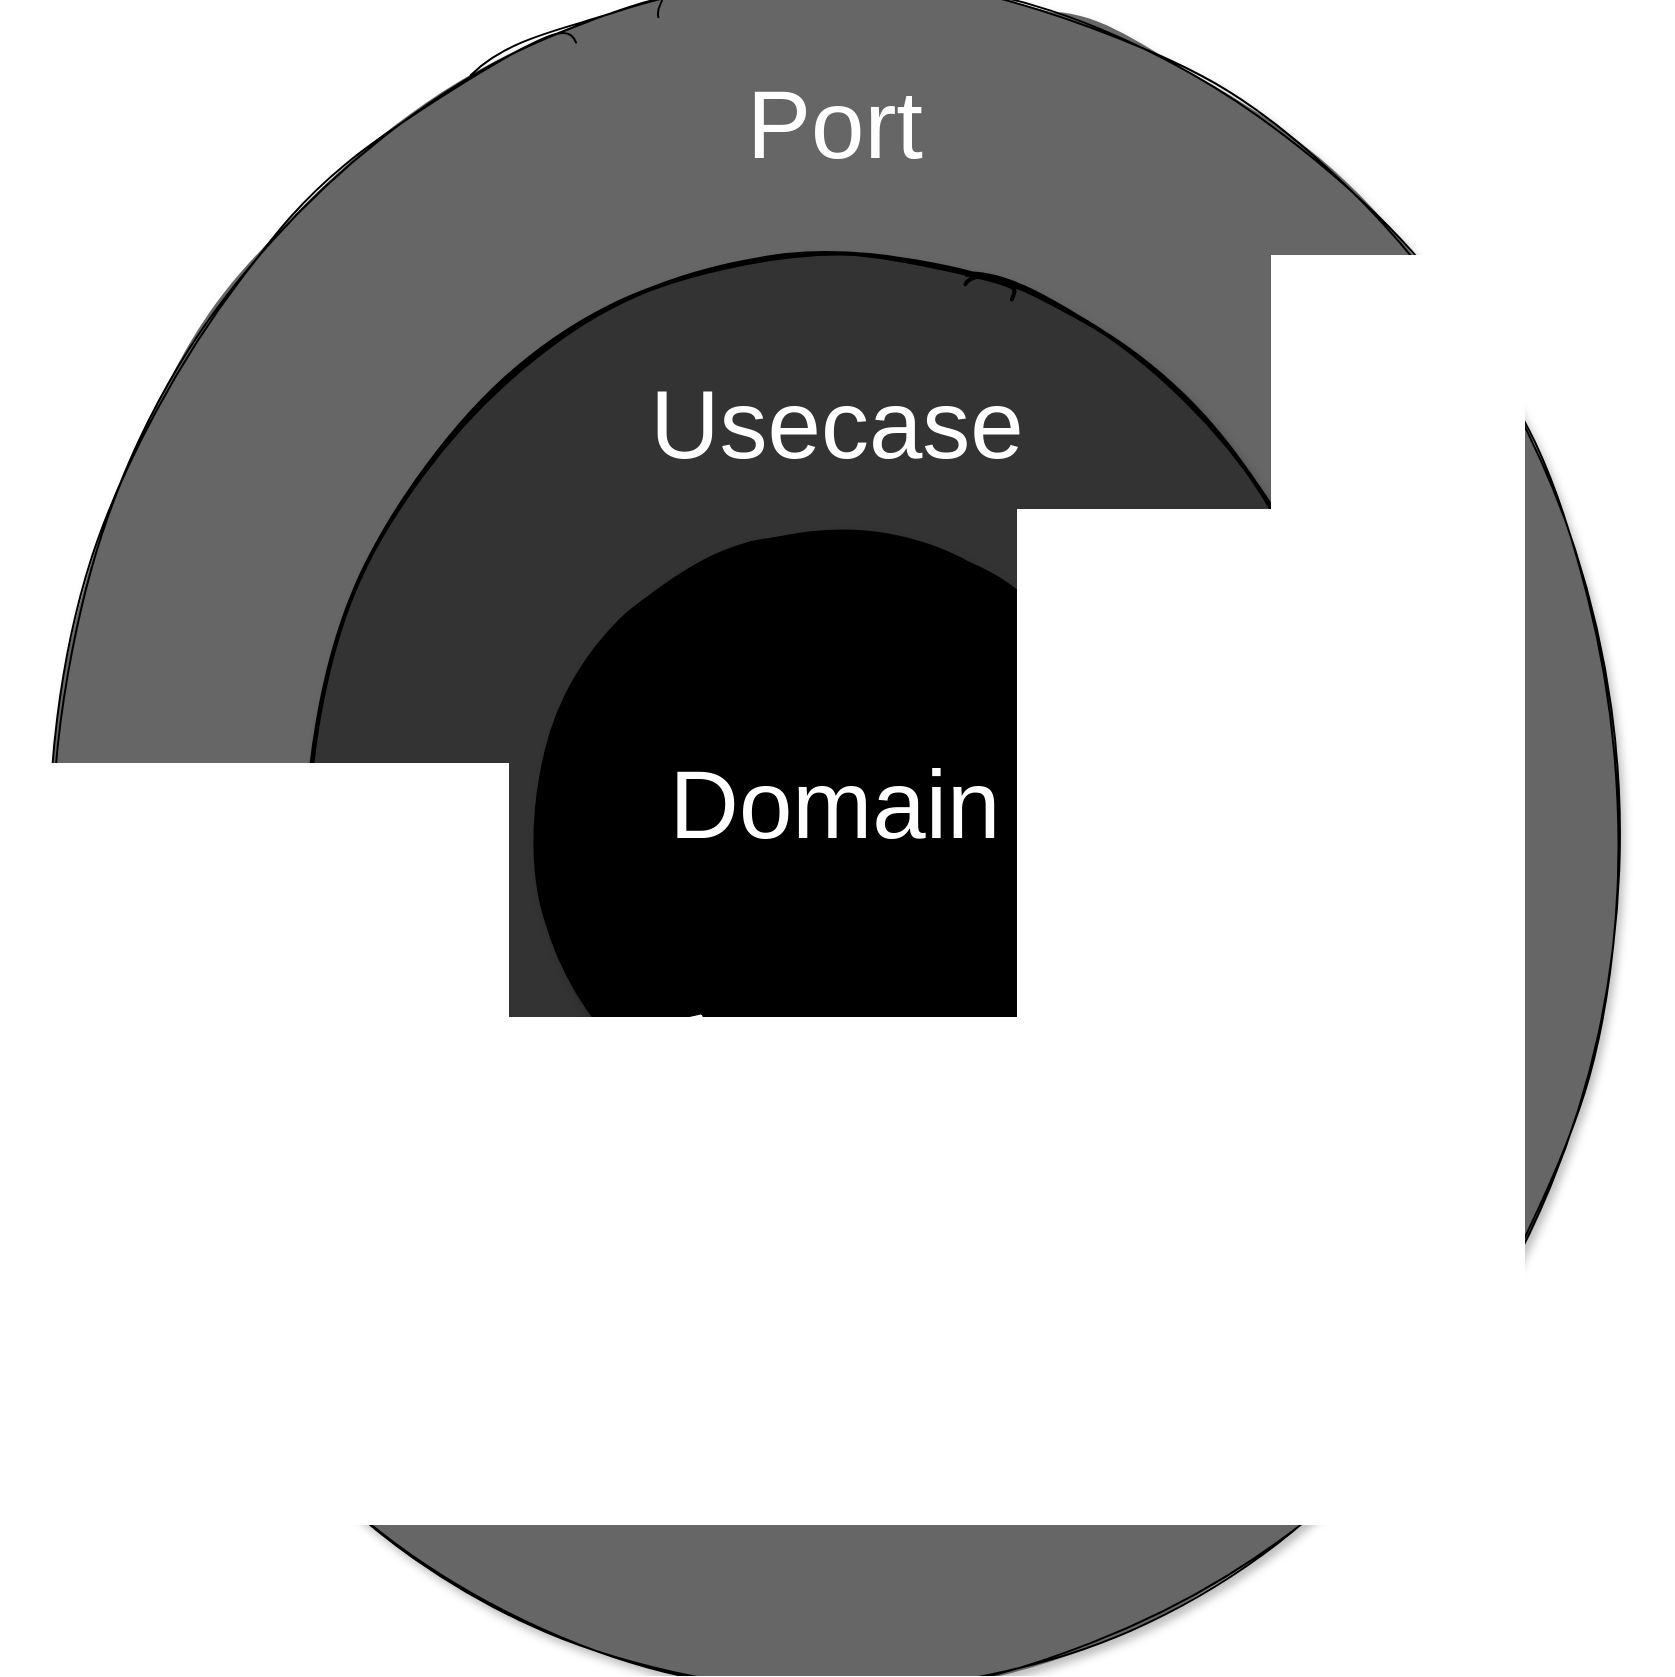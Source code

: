 <mxfile>
    <diagram id="X3B5c8TDgq4J66kD6RrP" name="Page-1">
        <mxGraphModel dx="640" dy="1002" grid="1" gridSize="10" guides="1" tooltips="1" connect="1" arrows="1" fold="1" page="1" pageScale="1" pageWidth="850" pageHeight="1100" math="0" shadow="0">
            <root>
                <mxCell id="0"/>
                <mxCell id="1" parent="0"/>
                <mxCell id="2" value="" style="ellipse;whiteSpace=wrap;html=1;aspect=fixed;rounded=0;sketch=1;fillColor=#666666;strokeWidth=1;gradientColor=none;strokeColor=default;shadow=1;fillStyle=solid;" parent="1" vertex="1">
                    <mxGeometry x="13" y="138" width="825" height="825" as="geometry"/>
                </mxCell>
                <mxCell id="3" value="" style="ellipse;whiteSpace=wrap;html=1;aspect=fixed;rounded=0;sketch=1;fillColor=#333333;strokeColor=default;strokeWidth=2;shadow=1;fillStyle=solid;" parent="1" vertex="1">
                    <mxGeometry x="148" y="273" width="555" height="555" as="geometry"/>
                </mxCell>
                <mxCell id="4" value="" style="ellipse;whiteSpace=wrap;html=1;aspect=fixed;rounded=0;sketch=1;fillColor=#000000;strokeWidth=3;fillStyle=solid;shadow=1;" parent="1" vertex="1">
                    <mxGeometry x="268" y="393" width="315" height="315" as="geometry"/>
                </mxCell>
                <mxCell id="15" value="" style="endArrow=classic;html=1;sketch=1;strokeWidth=2;strokeColor=#FFFFFF;shadow=1;curved=1;targetPerimeterSpacing=0;sourcePerimeterSpacing=0;" parent="1" edge="1">
                    <mxGeometry width="50" height="50" relative="1" as="geometry">
                        <mxPoint x="560" y="650" as="sourcePoint"/>
                        <mxPoint x="520" y="620" as="targetPoint"/>
                    </mxGeometry>
                </mxCell>
                <mxCell id="16" value="" style="endArrow=classic;html=1;sketch=1;strokeWidth=2;strokeColor=#FFFFFF;shadow=1;" parent="1" edge="1">
                    <mxGeometry width="50" height="50" relative="1" as="geometry">
                        <mxPoint x="440" y="860" as="sourcePoint"/>
                        <mxPoint x="440" y="800" as="targetPoint"/>
                    </mxGeometry>
                </mxCell>
                <mxCell id="18" value="" style="endArrow=classic;html=1;sketch=1;strokeWidth=2;strokeColor=#FFFFFF;shadow=1;fontColor=#FFFFFF;" parent="1" edge="1">
                    <mxGeometry width="50" height="50" relative="1" as="geometry">
                        <mxPoint x="200" y="770" as="sourcePoint"/>
                        <mxPoint x="360" y="640" as="targetPoint"/>
                    </mxGeometry>
                </mxCell>
                <mxCell id="19" value="&lt;font style=&quot;font-size: 48px&quot;&gt;Domain&lt;/font&gt;" style="text;html=1;resizable=0;autosize=1;align=center;verticalAlign=middle;points=[];fillColor=none;strokeColor=none;rounded=0;sketch=1;shadow=1;fontColor=#FFFFFF;" parent="1" vertex="1">
                    <mxGeometry x="335" y="520" width="180" height="30" as="geometry"/>
                </mxCell>
                <mxCell id="20" value="&lt;font style=&quot;font-size: 48px&quot;&gt;Usecase&lt;/font&gt;" style="text;html=1;resizable=0;autosize=1;align=center;verticalAlign=middle;points=[];fillColor=none;strokeColor=none;rounded=0;sketch=1;fontColor=#FFFFFF;" parent="1" vertex="1">
                    <mxGeometry x="325.5" y="330" width="200" height="30" as="geometry"/>
                </mxCell>
                <mxCell id="21" value="&lt;font style=&quot;font-size: 48px&quot;&gt;Port&lt;/font&gt;" style="text;html=1;resizable=0;autosize=1;align=center;verticalAlign=middle;points=[];fillColor=none;strokeColor=none;rounded=0;sketch=1;labelBackgroundColor=none;fontColor=#FFFFFF;" parent="1" vertex="1">
                    <mxGeometry x="375" y="180" width="100" height="30" as="geometry"/>
                </mxCell>
            </root>
        </mxGraphModel>
    </diagram>
</mxfile>